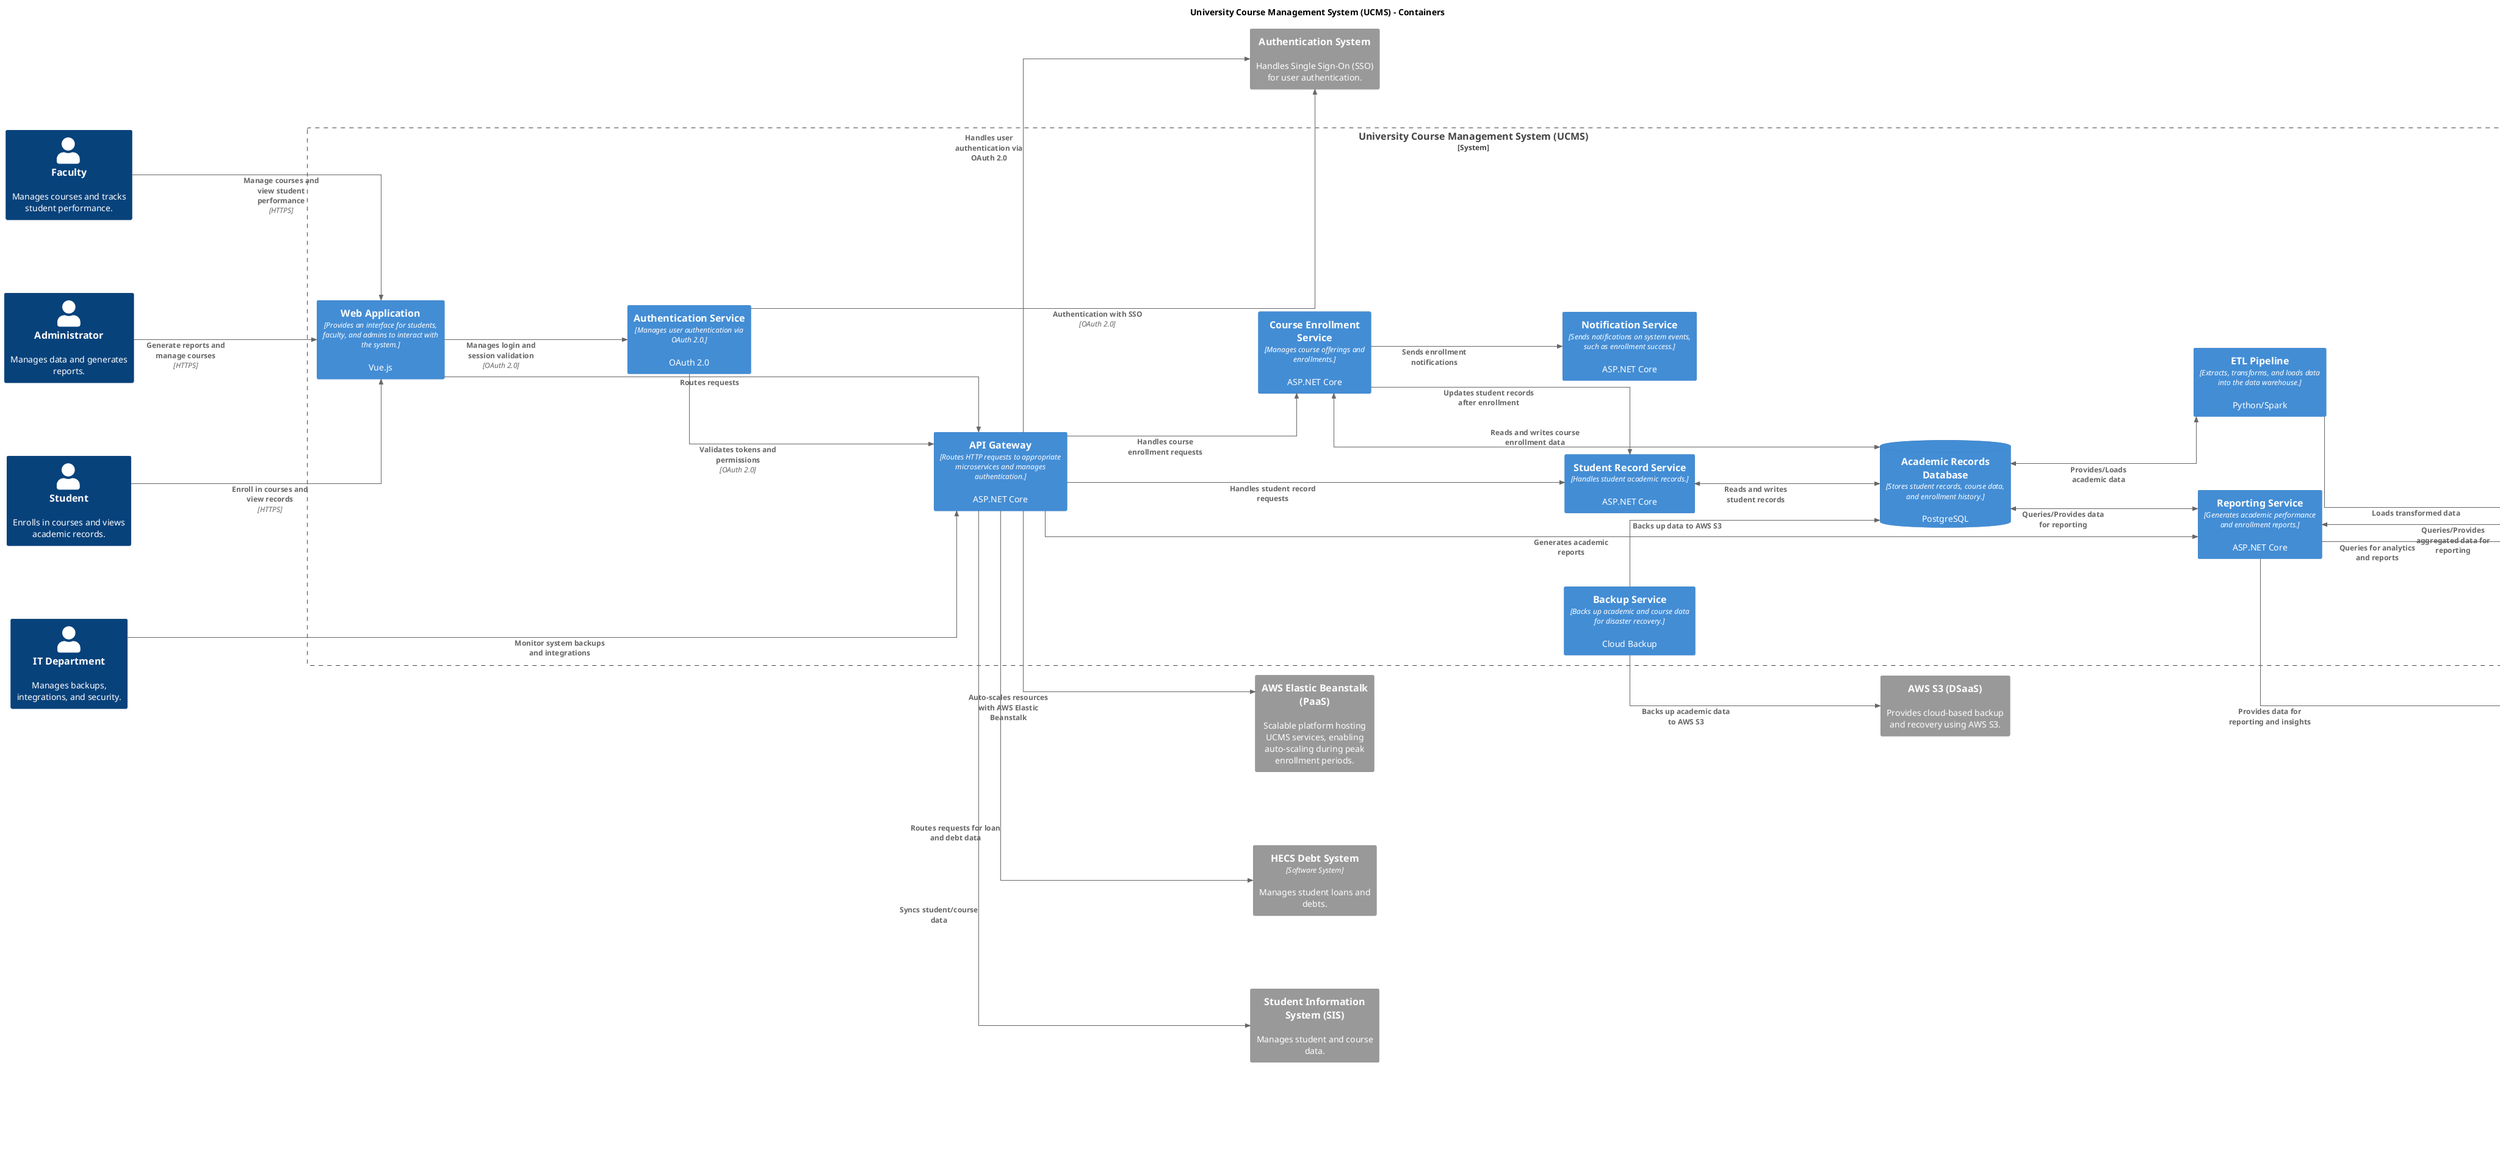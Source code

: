 @startuml
set separator none
title University Course Management System (UCMS) - Containers

left to right direction

!include <C4/C4>
!include <C4/C4_Context>
!include <C4/C4_Container>

skinparam linetype ortho 
skinparam ranksep 300
skinparam nodesep 120

together {
    Person(Student, "Student", "Enrolls in courses and views academic records.")
    Person(Faculty, "Faculty", "Manages courses and tracks student performance.")
    Person(Administrator, "Administrator", "Manages data and generates reports.")
    Person(ITDepartment, "IT Department", "Manages backups, integrations, and security.")
}

System_Boundary("UniversityCourseManagementSystemUCMS_boundary", "University Course Management System (UCMS)", $tags="") {
  Container(ReportingService, "Reporting Service", $techn="Generates academic performance and enrollment reports.", $descr="ASP.NET Core", $tags="", $link="")
  Container(AuthenticationService, "Authentication Service", $techn="Manages user authentication via OAuth 2.0.", $descr="OAuth 2.0", $tags="", $link="")
  Container(NotificationService, "Notification Service", $techn="Sends notifications on system events, such as enrollment success.", $descr="ASP.NET Core", $tags="", $link="")
  Container(BackupService, "Backup Service", $techn="Backs up academic and course data for disaster recovery.", $descr="Cloud Backup", $tags="", $link="")
  ContainerDb(AcademicRecordsDatabase, "Academic Records Database", $techn="Stores student records, course data, and enrollment history.", $descr="PostgreSQL", $tags="", $link="")
  ContainerDb(DataWarehouse, "Data Warehouse", $techn="Stores historical and aggregated data for analytics and reporting.", $descr="PostgreSQL (OLAP)", $tags="", $link="")
  Container(ETLPipeline, "ETL Pipeline", $techn="Extracts, transforms, and loads data into the data warehouse.", $descr="Python/Spark", $tags="", $link="")
  Container(WebApplication, "Web Application", $techn="Provides an interface for students, faculty, and admins to interact with the system.", $descr="Vue.js", $tags="", $link="")
  Container(APIGateway, "API Gateway", $techn="Routes HTTP requests to appropriate microservices and manages authentication.", $descr="ASP.NET Core", $tags="", $link="")
  Container(CourseEnrollmentService, "Course Enrollment Service", $techn="Manages course offerings and enrollments.", $descr="ASP.NET Core", $tags="", $link="")
  Container(StudentRecordService, "Student Record Service", $techn="Handles student academic records.", $descr="ASP.NET Core", $tags="", $link="")
}

System_Ext(SIS, "Student Information System (SIS)", $descr="Manages student and course data.", $tags="", $link="")
System_Ext(AuthSys, "Authentication System", $descr="Handles Single Sign-On (SSO) for user authentication.", $tags="", $link="")
System_Ext(AWSS3, "AWS S3 (DSaaS)", $descr="Provides cloud-based backup and recovery using AWS S3.", $tags="", $link="")
System_Ext(DataAnalytics, "Data Analytics System", $descr="Processes and analyzes academic data for insights and reporting.", $tags="", $link="")
System_Ext(AWSElasticBeanstalkPaaS, "AWS Elastic Beanstalk (PaaS)", $descr="Scalable platform hosting UCMS services, enabling auto-scaling during peak enrollment periods.", $tags="", $link="")
System_Ext(HECS, "HECS Debt System", "Manages student loans and debts." , $type="Software System")


Rel(Student, WebApplication, "Enroll in courses and view records", $techn="HTTPS", $tags="", $link="")
Rel(Faculty, WebApplication, "Manage courses and view student performance", $techn="HTTPS", $tags="", $link="")
Rel(Administrator, WebApplication, "Generate reports and manage courses", $techn="HTTPS", $tags="", $link="")
Rel(ITDepartment, APIGateway, "Monitor system backups and integrations", $techn="", $tags="", $link="")

' api gateway relationships
Rel(APIGateway, SIS, "Syncs student/course data", $techn="", $tags="", $link="")
Rel(APIGateway, AuthSys, "Handles user authentication via OAuth 2.0", $techn="", $tags="", $link="")

'  auth service relationships
Rel(WebApplication, AuthenticationService, "Manages login and session validation", $techn="OAuth 2.0", $tags="", $link="")
Rel(AuthenticationService, APIGateway, "Validates tokens and permissions", $techn="OAuth 2.0", $tags="", $link="")
Rel(AuthenticationService, AuthSys, "Authentication with SSO", $techn="OAuth 2.0", $tags="", $link="")

Rel(APIGateway, HECS, "Routes requests for loan and debt data")

' suggested HECS relationships:
' Rel(CourseEnrollmentService, HECS, "Checks loan eligibility and updates enrollment-related debts")
' Rel(StudentRecordService, HECS, "Fetches and displays loan and debt information")
' Rel(ReportingService, HECS, "Aggregates data on loan statuses for institutional reporting")

Rel(ReportingService, DataAnalytics, "Provides data for reporting and insights", $techn="", $tags="", $link="")
Rel(APIGateway, AWSElasticBeanstalkPaaS, "Auto-scales resources with AWS Elastic Beanstalk", $techn="", $tags="", $link="")
Rel(WebApplication, APIGateway, "Routes requests", $techn="", $tags="", $link="")
Rel(APIGateway, CourseEnrollmentService, "Handles course enrollment requests", $techn="", $tags="", $link="")
Rel(APIGateway, StudentRecordService, "Handles student record requests", $techn="", $tags="", $link="")
Rel(APIGateway, ReportingService, "Generates academic reports", $techn="", $tags="", $link="")
Rel(CourseEnrollmentService, StudentRecordService, "Updates student records after enrollment", $techn="", $tags="", $link="")
Rel(CourseEnrollmentService, NotificationService, "Sends enrollment notifications", $techn="", $tags="", $link="")
Rel(ReportingService, DataWarehouse, "Queries for analytics and reports", $techn="", $tags="", $link="")
Rel(ETLPipeline, DataWarehouse, "Loads transformed data", $techn="", $tags="", $link="")

' Bi-Directional Relationships
BiRel(AcademicRecordsDatabase, ETLPipeline, "Provides/Loads academic data", $techn="", $tags="", $link="")
BiRel(StudentRecordService, AcademicRecordsDatabase, "Reads and writes student records", $techn="", $tags="", $link="")
BiRel(CourseEnrollmentService, AcademicRecordsDatabase, "Reads and writes course enrollment data", $techn="", $tags="", $link="")
BiRel(AcademicRecordsDatabase, ReportingService, "Queries/Provides data for reporting", $techn="", $tags="", $link="")
BiRel(DataWarehouse, ReportingService, "Queries/Provides aggregated data for reporting", $techn="", $tags="", $link="")

Rel(BackupService, AcademicRecordsDatabase, "Backs up data to AWS S3", $techn="", $tags="", $link="")
Rel(BackupService, AWSS3, "Backs up academic data to AWS S3", $techn="", $tags="", $link="")

SHOW_LEGEND(true)
@enduml